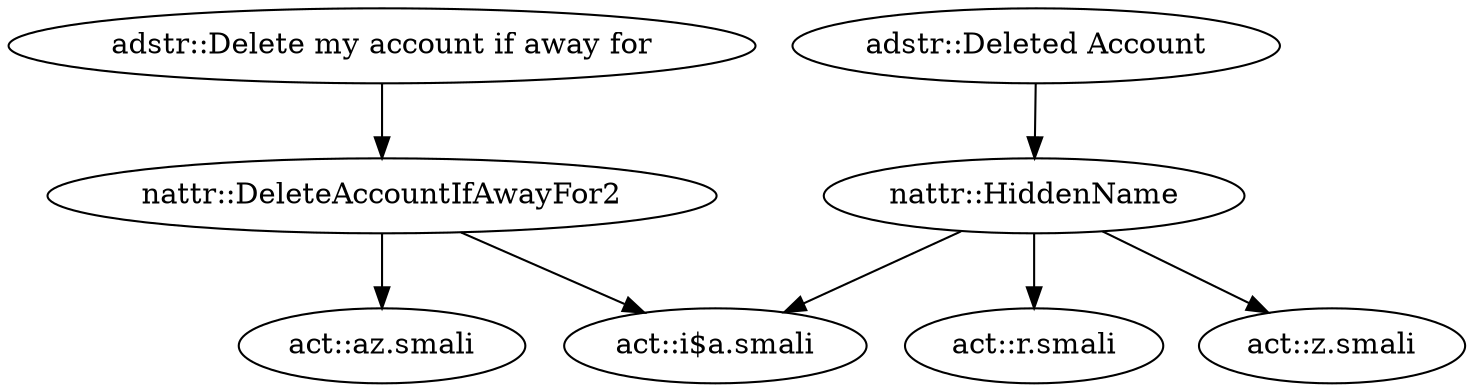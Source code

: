 digraph G {
"adstr::Delete my account if away for" -> "nattr::DeleteAccountIfAwayFor2"
"adstr::Deleted Account" -> "nattr::HiddenName"
"nattr::DeleteAccountIfAwayFor2" -> "act::i$a.smali"
"nattr::DeleteAccountIfAwayFor2" -> "act::az.smali"
"nattr::HiddenName" -> "act::r.smali"
"nattr::HiddenName" -> "act::i$a.smali"
"nattr::HiddenName" -> "act::z.smali"
}
